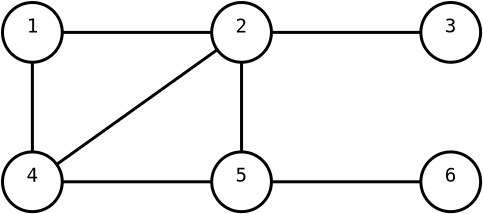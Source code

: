 <?xml version="1.0"?>
<diagram xmlns:dia="http://www.lysator.liu.se/~alla/dia/">
  <diagramdata>
    <attribute name="background">
      <color val="#ffffff"/>
    </attribute>
    <attribute name="paper">
      <composite type="paper">
        <attribute name="name">
          <string>#A4#</string>
        </attribute>
        <attribute name="tmargin">
          <real val="2.822"/>
        </attribute>
        <attribute name="bmargin">
          <real val="2.822"/>
        </attribute>
        <attribute name="lmargin">
          <real val="2.822"/>
        </attribute>
        <attribute name="rmargin">
          <real val="2.822"/>
        </attribute>
        <attribute name="is_portrait">
          <boolean val="false"/>
        </attribute>
        <attribute name="scaling">
          <real val="1.494"/>
        </attribute>
        <attribute name="fitto">
          <boolean val="true"/>
        </attribute>
        <attribute name="fitwidth">
          <int val="1"/>
        </attribute>
        <attribute name="fitheight">
          <int val="1"/>
        </attribute>
      </composite>
    </attribute>
    <attribute name="grid">
      <composite type="grid">
        <attribute name="width_x">
          <real val="1"/>
        </attribute>
        <attribute name="width_y">
          <real val="1"/>
        </attribute>
        <attribute name="visible_x">
          <int val="1"/>
        </attribute>
        <attribute name="visible_y">
          <int val="1"/>
        </attribute>
      </composite>
    </attribute>
    <attribute name="guides">
      <composite type="guides">
        <attribute name="hguides"/>
        <attribute name="vguides"/>
      </composite>
    </attribute>
  </diagramdata>
  <layer name="Background" visible="true">
    <object type="Standard - Line" version="0" id="O0">
      <attribute name="obj_pos">
        <point val="15,5"/>
      </attribute>
      <attribute name="obj_bb">
        <rectangle val="14.95,4.95;22.05,5.05"/>
      </attribute>
      <attribute name="conn_endpoints">
        <point val="15,5"/>
        <point val="22,5"/>
      </attribute>
      <attribute name="numcp">
        <int val="1"/>
      </attribute>
    </object>
    <object type="Standard - Line" version="0" id="O1">
      <attribute name="obj_pos">
        <point val="15,5"/>
      </attribute>
      <attribute name="obj_bb">
        <rectangle val="14.95,4.95;15.05,10.05"/>
      </attribute>
      <attribute name="conn_endpoints">
        <point val="15,5"/>
        <point val="15,10"/>
      </attribute>
      <attribute name="numcp">
        <int val="1"/>
      </attribute>
    </object>
    <object type="Standard - Line" version="0" id="O2">
      <attribute name="obj_pos">
        <point val="22,5"/>
      </attribute>
      <attribute name="obj_bb">
        <rectangle val="21.95,4.95;22.05,10.05"/>
      </attribute>
      <attribute name="conn_endpoints">
        <point val="22,5"/>
        <point val="22,10"/>
      </attribute>
      <attribute name="numcp">
        <int val="1"/>
      </attribute>
    </object>
    <object type="Standard - Line" version="0" id="O3">
      <attribute name="obj_pos">
        <point val="15,10"/>
      </attribute>
      <attribute name="obj_bb">
        <rectangle val="14.95,9.95;22.05,10.05"/>
      </attribute>
      <attribute name="conn_endpoints">
        <point val="15,10"/>
        <point val="22,10"/>
      </attribute>
      <attribute name="numcp">
        <int val="1"/>
      </attribute>
    </object>
    <object type="Standard - Line" version="0" id="O4">
      <attribute name="obj_pos">
        <point val="22,5"/>
      </attribute>
      <attribute name="obj_bb">
        <rectangle val="14.95,4.95;22.05,10.05"/>
      </attribute>
      <attribute name="conn_endpoints">
        <point val="22,5"/>
        <point val="15,10"/>
      </attribute>
      <attribute name="numcp">
        <int val="1"/>
      </attribute>
    </object>
    <object type="Standard - Line" version="0" id="O5">
      <attribute name="obj_pos">
        <point val="22,5"/>
      </attribute>
      <attribute name="obj_bb">
        <rectangle val="21.95,4.95;29.05,5.05"/>
      </attribute>
      <attribute name="conn_endpoints">
        <point val="22,5"/>
        <point val="29,5"/>
      </attribute>
      <attribute name="numcp">
        <int val="1"/>
      </attribute>
    </object>
    <object type="Standard - Line" version="0" id="O6">
      <attribute name="obj_pos">
        <point val="22,10"/>
      </attribute>
      <attribute name="obj_bb">
        <rectangle val="21.95,9.95;29.05,10.05"/>
      </attribute>
      <attribute name="conn_endpoints">
        <point val="22,10"/>
        <point val="29,10"/>
      </attribute>
      <attribute name="numcp">
        <int val="1"/>
      </attribute>
    </object>
    <object type="Standard - Ellipse" version="0" id="O7">
      <attribute name="obj_pos">
        <point val="28,4"/>
      </attribute>
      <attribute name="obj_bb">
        <rectangle val="27.95,3.95;30.05,6.05"/>
      </attribute>
      <attribute name="elem_corner">
        <point val="28,4"/>
      </attribute>
      <attribute name="elem_width">
        <real val="2"/>
      </attribute>
      <attribute name="elem_height">
        <real val="2"/>
      </attribute>
    </object>
    <object type="Standard - Ellipse" version="0" id="O8">
      <attribute name="obj_pos">
        <point val="21,4"/>
      </attribute>
      <attribute name="obj_bb">
        <rectangle val="20.95,3.95;23.05,6.05"/>
      </attribute>
      <attribute name="elem_corner">
        <point val="21,4"/>
      </attribute>
      <attribute name="elem_width">
        <real val="2"/>
      </attribute>
      <attribute name="elem_height">
        <real val="2"/>
      </attribute>
    </object>
    <object type="Standard - Ellipse" version="0" id="O9">
      <attribute name="obj_pos">
        <point val="14,4"/>
      </attribute>
      <attribute name="obj_bb">
        <rectangle val="13.95,3.95;16.05,6.05"/>
      </attribute>
      <attribute name="elem_corner">
        <point val="14,4"/>
      </attribute>
      <attribute name="elem_width">
        <real val="2"/>
      </attribute>
      <attribute name="elem_height">
        <real val="2"/>
      </attribute>
    </object>
    <object type="Standard - Ellipse" version="0" id="O10">
      <attribute name="obj_pos">
        <point val="14,9"/>
      </attribute>
      <attribute name="obj_bb">
        <rectangle val="13.95,8.95;16.05,11.05"/>
      </attribute>
      <attribute name="elem_corner">
        <point val="14,9"/>
      </attribute>
      <attribute name="elem_width">
        <real val="2"/>
      </attribute>
      <attribute name="elem_height">
        <real val="2"/>
      </attribute>
    </object>
    <object type="Standard - Ellipse" version="0" id="O11">
      <attribute name="obj_pos">
        <point val="21,9"/>
      </attribute>
      <attribute name="obj_bb">
        <rectangle val="20.95,8.95;23.05,11.05"/>
      </attribute>
      <attribute name="elem_corner">
        <point val="21,9"/>
      </attribute>
      <attribute name="elem_width">
        <real val="2"/>
      </attribute>
      <attribute name="elem_height">
        <real val="2"/>
      </attribute>
    </object>
    <object type="Standard - Ellipse" version="0" id="O12">
      <attribute name="obj_pos">
        <point val="28,9"/>
      </attribute>
      <attribute name="obj_bb">
        <rectangle val="27.95,8.95;30.05,11.05"/>
      </attribute>
      <attribute name="elem_corner">
        <point val="28,9"/>
      </attribute>
      <attribute name="elem_width">
        <real val="2"/>
      </attribute>
      <attribute name="elem_height">
        <real val="2"/>
      </attribute>
    </object>
    <object type="Standard - Text" version="0" id="O13">
      <attribute name="obj_pos">
        <point val="15,5"/>
      </attribute>
      <attribute name="obj_bb">
        <rectangle val="14.658,4.405;15.342,5.205"/>
      </attribute>
      <attribute name="text">
        <composite type="text">
          <attribute name="string">
            <string>#1#</string>
          </attribute>
          <attribute name="font">
            <font name="Courier"/>
          </attribute>
          <attribute name="height">
            <real val="0.8"/>
          </attribute>
          <attribute name="pos">
            <point val="15,5"/>
          </attribute>
          <attribute name="color">
            <color val="#000000"/>
          </attribute>
          <attribute name="alignment">
            <enum val="1"/>
          </attribute>
        </composite>
      </attribute>
    </object>
    <object type="Standard - Text" version="0" id="O14">
      <attribute name="obj_pos">
        <point val="22,5"/>
      </attribute>
      <attribute name="obj_bb">
        <rectangle val="21.658,4.405;22.342,5.205"/>
      </attribute>
      <attribute name="text">
        <composite type="text">
          <attribute name="string">
            <string>#2#</string>
          </attribute>
          <attribute name="font">
            <font name="Courier"/>
          </attribute>
          <attribute name="height">
            <real val="0.8"/>
          </attribute>
          <attribute name="pos">
            <point val="22,5"/>
          </attribute>
          <attribute name="color">
            <color val="#000000"/>
          </attribute>
          <attribute name="alignment">
            <enum val="1"/>
          </attribute>
        </composite>
      </attribute>
    </object>
    <object type="Standard - Text" version="0" id="O15">
      <attribute name="obj_pos">
        <point val="29,5"/>
      </attribute>
      <attribute name="obj_bb">
        <rectangle val="28.658,4.405;29.342,5.205"/>
      </attribute>
      <attribute name="text">
        <composite type="text">
          <attribute name="string">
            <string>#3#</string>
          </attribute>
          <attribute name="font">
            <font name="Courier"/>
          </attribute>
          <attribute name="height">
            <real val="0.8"/>
          </attribute>
          <attribute name="pos">
            <point val="29,5"/>
          </attribute>
          <attribute name="color">
            <color val="#000000"/>
          </attribute>
          <attribute name="alignment">
            <enum val="1"/>
          </attribute>
        </composite>
      </attribute>
    </object>
    <object type="Standard - Text" version="0" id="O16">
      <attribute name="obj_pos">
        <point val="15,10"/>
      </attribute>
      <attribute name="obj_bb">
        <rectangle val="14.658,9.405;15.342,10.205"/>
      </attribute>
      <attribute name="text">
        <composite type="text">
          <attribute name="string">
            <string>#4#</string>
          </attribute>
          <attribute name="font">
            <font name="Courier"/>
          </attribute>
          <attribute name="height">
            <real val="0.8"/>
          </attribute>
          <attribute name="pos">
            <point val="15,10"/>
          </attribute>
          <attribute name="color">
            <color val="#000000"/>
          </attribute>
          <attribute name="alignment">
            <enum val="1"/>
          </attribute>
        </composite>
      </attribute>
    </object>
    <object type="Standard - Text" version="0" id="O17">
      <attribute name="obj_pos">
        <point val="22,10"/>
      </attribute>
      <attribute name="obj_bb">
        <rectangle val="21.658,9.405;22.342,10.205"/>
      </attribute>
      <attribute name="text">
        <composite type="text">
          <attribute name="string">
            <string>#5#</string>
          </attribute>
          <attribute name="font">
            <font name="Courier"/>
          </attribute>
          <attribute name="height">
            <real val="0.8"/>
          </attribute>
          <attribute name="pos">
            <point val="22,10"/>
          </attribute>
          <attribute name="color">
            <color val="#000000"/>
          </attribute>
          <attribute name="alignment">
            <enum val="1"/>
          </attribute>
        </composite>
      </attribute>
    </object>
    <object type="Standard - Text" version="0" id="O18">
      <attribute name="obj_pos">
        <point val="29,10"/>
      </attribute>
      <attribute name="obj_bb">
        <rectangle val="28.658,9.405;29.342,10.205"/>
      </attribute>
      <attribute name="text">
        <composite type="text">
          <attribute name="string">
            <string>#6#</string>
          </attribute>
          <attribute name="font">
            <font name="Courier"/>
          </attribute>
          <attribute name="height">
            <real val="0.8"/>
          </attribute>
          <attribute name="pos">
            <point val="29,10"/>
          </attribute>
          <attribute name="color">
            <color val="#000000"/>
          </attribute>
          <attribute name="alignment">
            <enum val="1"/>
          </attribute>
        </composite>
      </attribute>
    </object>
  </layer>
</diagram>
